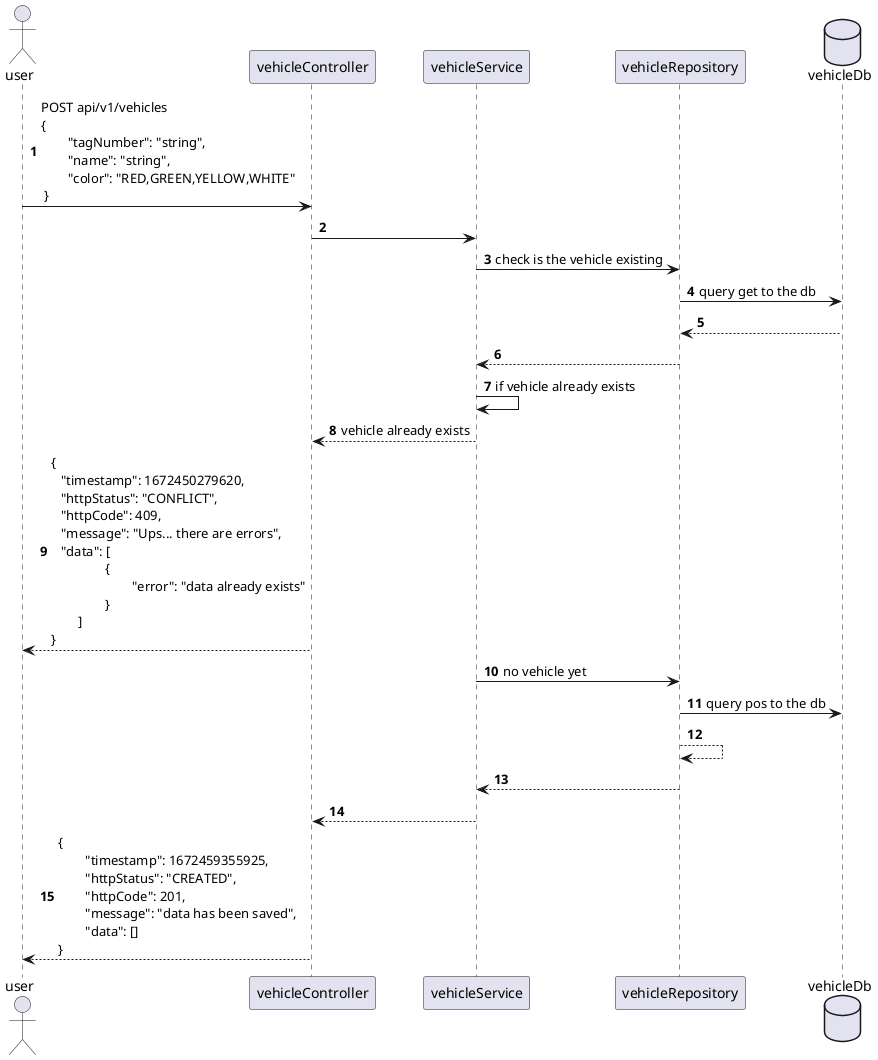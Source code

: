 @startuml
'https://plantuml.com/sequence-diagram

autonumber

actor user
participant vehicleController
participant vehicleService
participant vehicleRepository
database vehicleDb
user -> vehicleController : POST api/v1/vehicles\n{\n\t"tagNumber": "string",\n\t"name": "string",\n\t"color": "RED,GREEN,YELLOW,WHITE"\n }
vehicleController -> vehicleService
vehicleService -> vehicleRepository: check is the vehicle existing
vehicleRepository -> vehicleDb: query get to the db
vehicleDb --> vehicleRepository
vehicleRepository --> vehicleService
vehicleService -> vehicleService: if vehicle already exists
vehicleService --> vehicleController : vehicle already exists
vehicleController --> user : {\n   "timestamp": 1672450279620,\n   "httpStatus": "CONFLICT",\n   "httpCode": 409,\n   "message": "Ups... there are errors",\n   "data": [\n\t\t{\n\t\t\t"error": "data already exists"\n\t\t}\n\t]\n}
vehicleService -> vehicleRepository : no vehicle yet
vehicleRepository -> vehicleDb: query pos to the db
vehicleRepository --> vehicleRepository
vehicleRepository --> vehicleService
vehicleService --> vehicleController
vehicleController --> user : {\n\t"timestamp": 1672459355925,\n\t"httpStatus": "CREATED",\n\t"httpCode": 201,\n\t"message": "data has been saved",\n\t"data": []\n}

@enduml